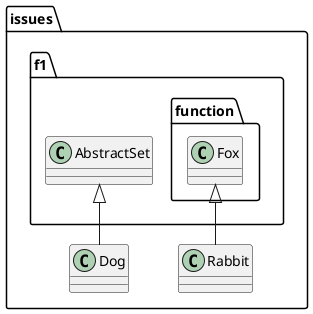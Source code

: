 {
  "sha1": "7d10qywye7mytnaqx7jkmixzpea6n7l",
  "insertion": {
    "when": "2024-05-30T20:48:21.170Z",
    "url": "https://github.com/plantuml/plantuml/issues/337",
    "user": "plantuml@gmail.com"
  }
}
@startuml
    namespace issues {
        f1.function.Fox <|-- Rabbit
        f1.AbstractSet <|-- Dog
    }

@enduml
